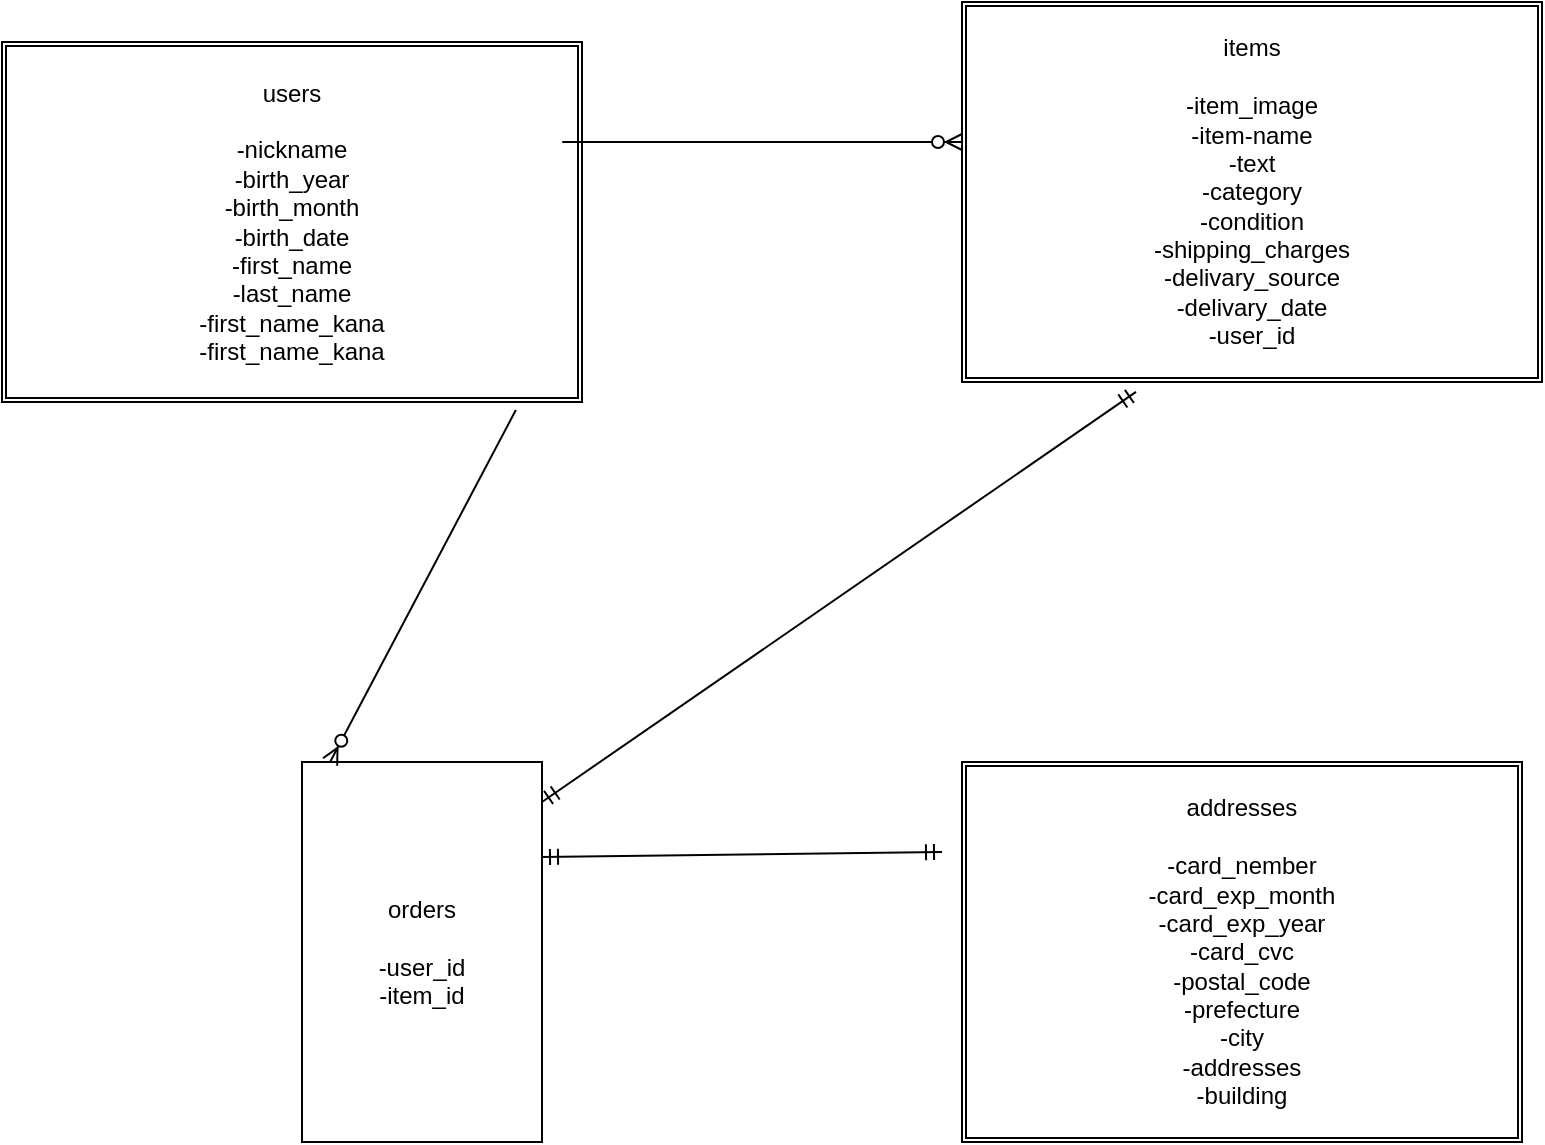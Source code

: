 <mxfile version="13.6.5">
    <diagram id="KpHlEI2S2OXlIaNyPtEX" name="ページ1">
        <mxGraphModel dx="954" dy="680" grid="1" gridSize="10" guides="1" tooltips="1" connect="1" arrows="1" fold="1" page="1" pageScale="1" pageWidth="827" pageHeight="1169" math="0" shadow="0">
            <root>
                <mxCell id="0"/>
                <mxCell id="1" parent="0"/>
                <mxCell id="43" value="users&lt;br&gt;&lt;br&gt;-nickname&lt;br&gt;-birth_year&lt;br&gt;-birth_month&lt;br&gt;-birth_date&lt;br&gt;-first_name&lt;br&gt;-last_name&lt;br&gt;-first_name_kana&lt;br&gt;-first_name_kana" style="shape=ext;double=1;rounded=0;whiteSpace=wrap;html=1;" parent="1" vertex="1">
                    <mxGeometry x="20" y="70" width="290" height="180" as="geometry"/>
                </mxCell>
                <mxCell id="44" value="items&lt;br&gt;&lt;br&gt;-item_image&lt;br&gt;-item-name&lt;br&gt;-text&lt;br&gt;-category&lt;br&gt;-condition&lt;br&gt;-shipping_charges&lt;br&gt;-delivary_source&lt;br&gt;-delivary_date&lt;br&gt;-user_id" style="shape=ext;double=1;rounded=0;whiteSpace=wrap;html=1;" parent="1" vertex="1">
                    <mxGeometry x="500" y="50" width="290" height="190" as="geometry"/>
                </mxCell>
                <mxCell id="70" value="&lt;span&gt;orders&lt;br&gt;&lt;br&gt;&lt;/span&gt;-user_id&lt;br&gt;-item_id&lt;span&gt;&lt;br&gt;&lt;/span&gt;" style="rounded=0;whiteSpace=wrap;html=1;" parent="1" vertex="1">
                    <mxGeometry x="170" y="430" width="120" height="190" as="geometry"/>
                </mxCell>
                <mxCell id="73" value="addresses&lt;br&gt;&lt;br&gt;-card_nember&lt;br&gt;-card_exp_month&lt;br&gt;-card_exp_year&lt;br&gt;-card_cvc&lt;br&gt;-postal_code&lt;br&gt;-prefecture&lt;br&gt;-city&lt;br&gt;-addresses&lt;br&gt;-building" style="shape=ext;double=1;rounded=0;whiteSpace=wrap;html=1;" vertex="1" parent="1">
                    <mxGeometry x="500" y="430" width="280" height="190" as="geometry"/>
                </mxCell>
                <mxCell id="74" value="" style="fontSize=12;html=1;endArrow=ERzeroToMany;endFill=1;exitX=0.886;exitY=1.022;exitDx=0;exitDy=0;exitPerimeter=0;entryX=0.117;entryY=0;entryDx=0;entryDy=0;entryPerimeter=0;" edge="1" parent="1" source="43" target="70">
                    <mxGeometry width="100" height="100" relative="1" as="geometry">
                        <mxPoint x="270" y="380" as="sourcePoint"/>
                        <mxPoint x="370" y="280" as="targetPoint"/>
                    </mxGeometry>
                </mxCell>
                <mxCell id="75" value="" style="fontSize=12;html=1;endArrow=ERzeroToMany;endFill=1;exitX=0.966;exitY=0.278;exitDx=0;exitDy=0;exitPerimeter=0;" edge="1" parent="1" source="43">
                    <mxGeometry width="100" height="100" relative="1" as="geometry">
                        <mxPoint x="400" y="220" as="sourcePoint"/>
                        <mxPoint x="500" y="120" as="targetPoint"/>
                    </mxGeometry>
                </mxCell>
                <mxCell id="76" value="" style="fontSize=12;html=1;endArrow=ERmandOne;startArrow=ERmandOne;entryX=0.3;entryY=1.026;entryDx=0;entryDy=0;entryPerimeter=0;" edge="1" parent="1" target="44">
                    <mxGeometry width="100" height="100" relative="1" as="geometry">
                        <mxPoint x="290" y="450" as="sourcePoint"/>
                        <mxPoint x="540" y="300" as="targetPoint"/>
                        <Array as="points">
                            <mxPoint x="290" y="450"/>
                        </Array>
                    </mxGeometry>
                </mxCell>
                <mxCell id="80" value="" style="fontSize=12;html=1;endArrow=ERmandOne;startArrow=ERmandOne;exitX=1;exitY=0.25;exitDx=0;exitDy=0;" edge="1" parent="1" source="70">
                    <mxGeometry width="100" height="100" relative="1" as="geometry">
                        <mxPoint x="390" y="575" as="sourcePoint"/>
                        <mxPoint x="490" y="475" as="targetPoint"/>
                    </mxGeometry>
                </mxCell>
            </root>
        </mxGraphModel>
    </diagram>
</mxfile>